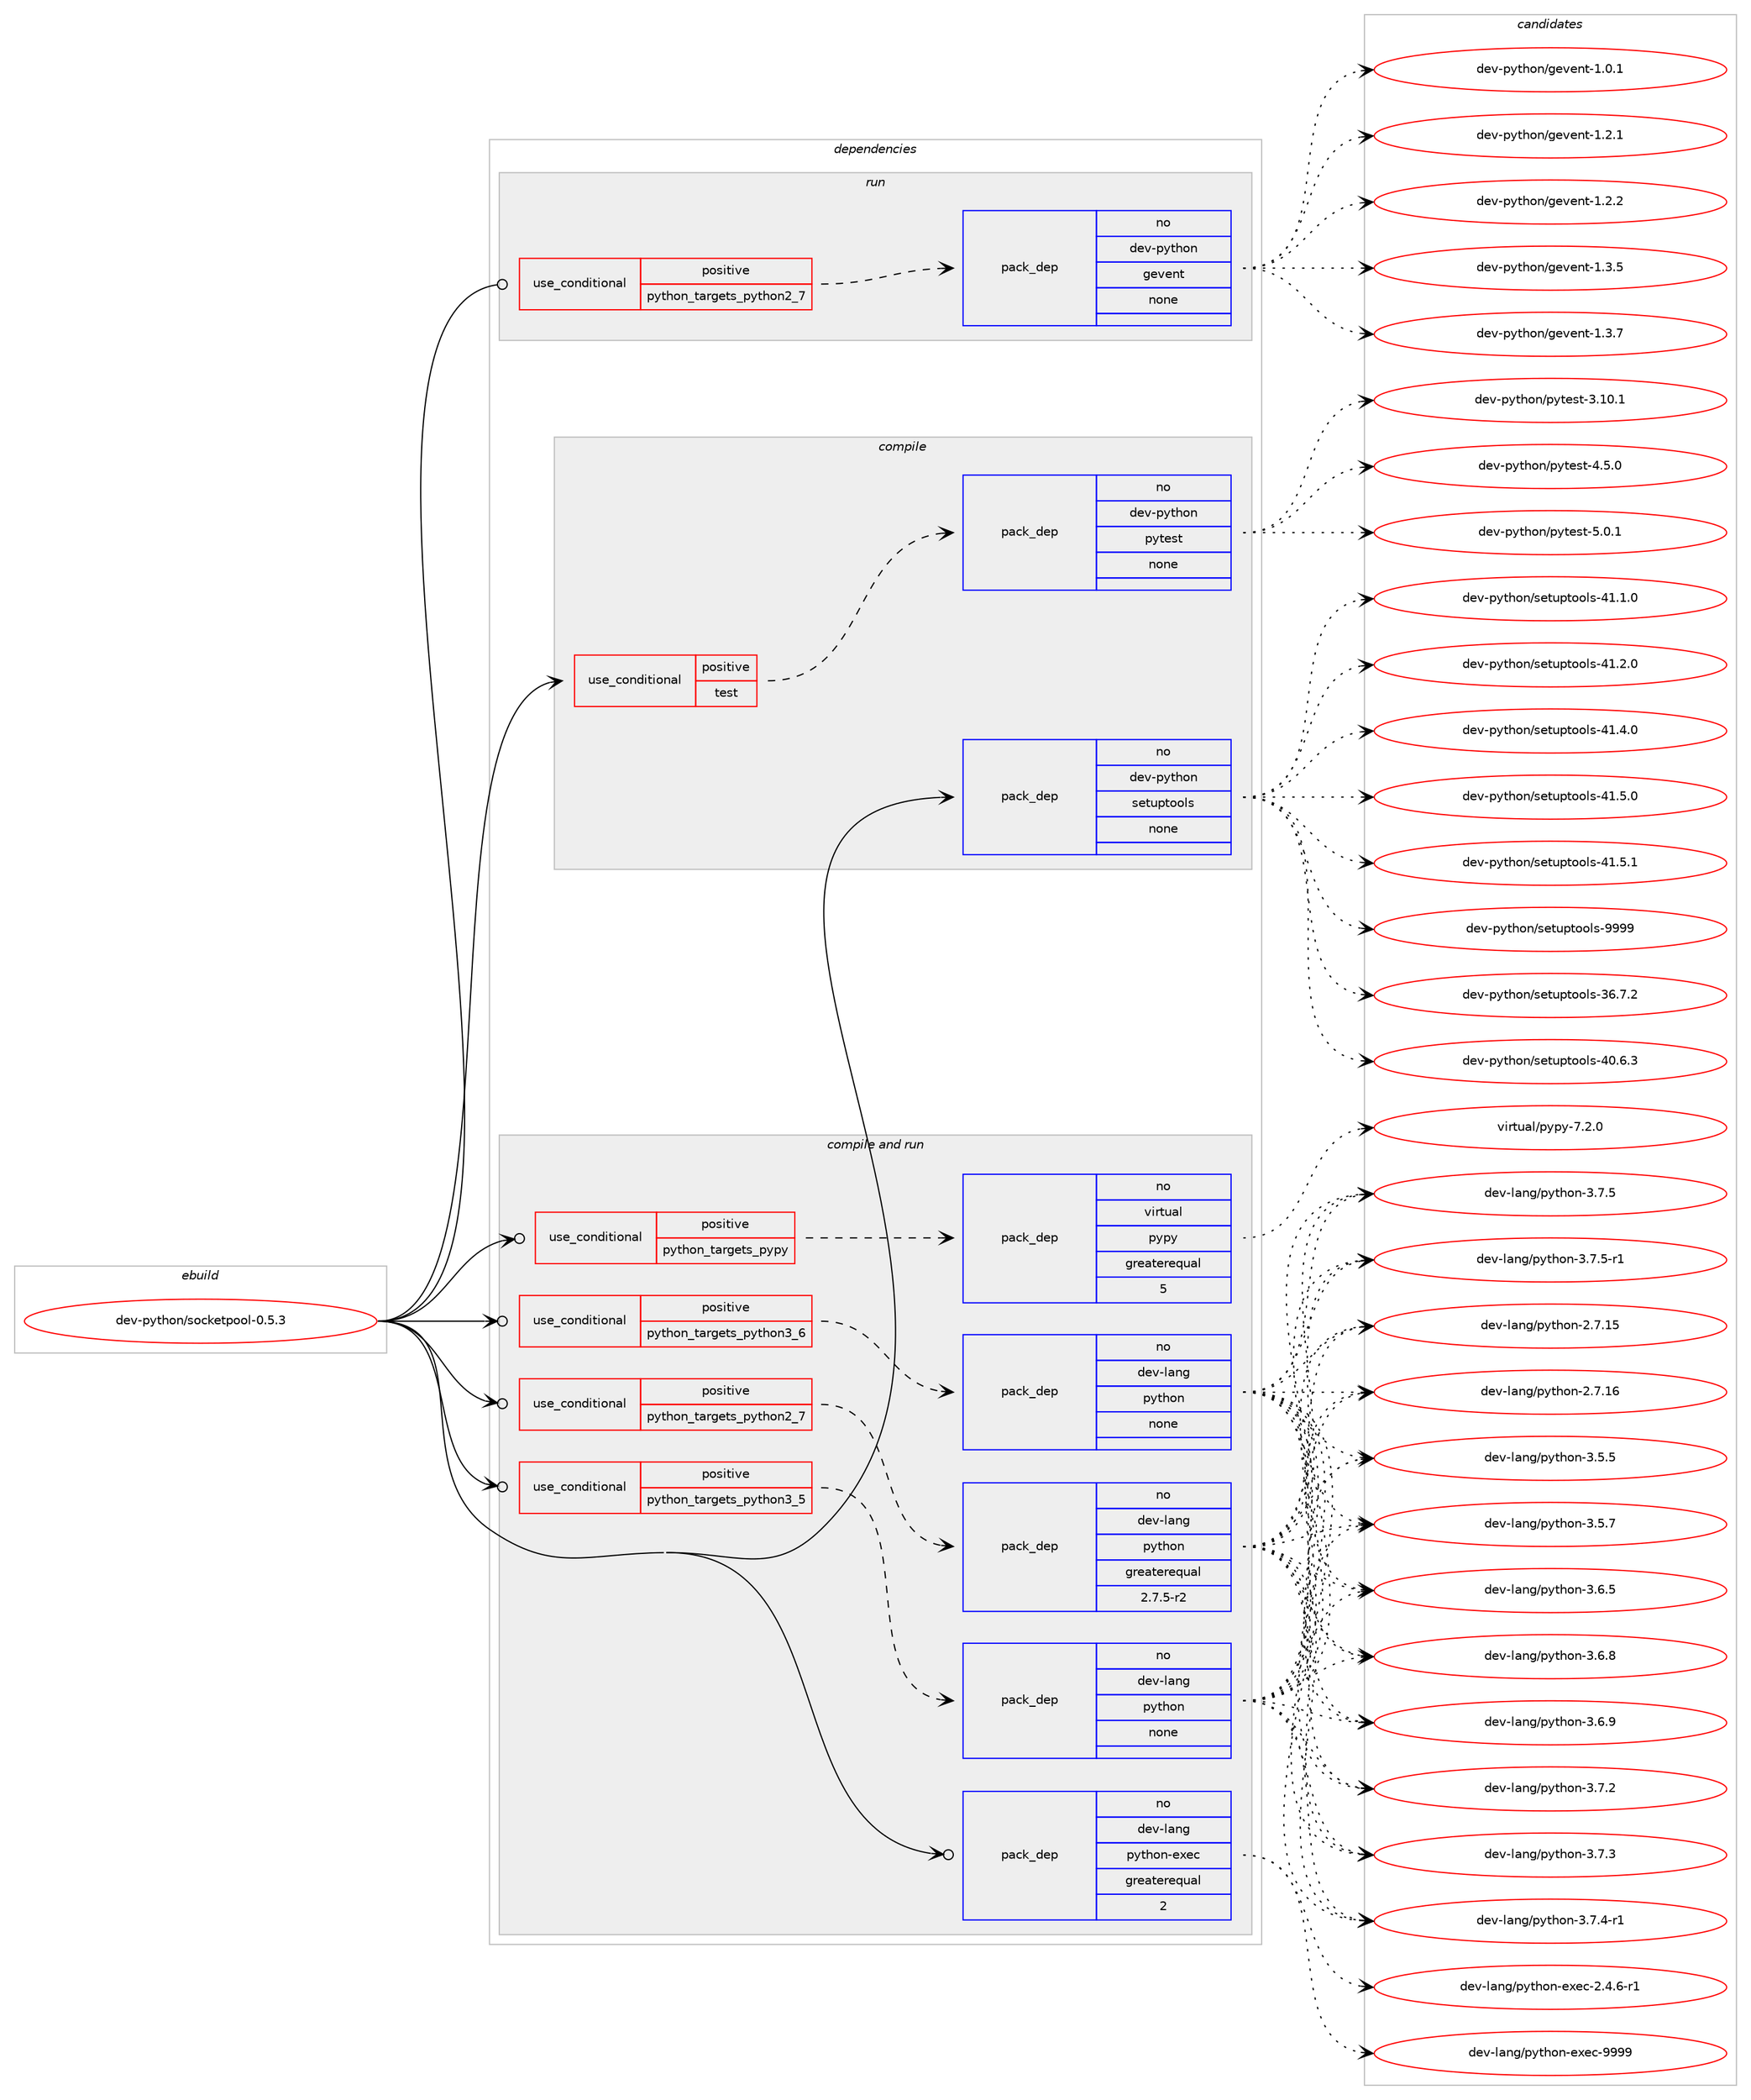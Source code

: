 digraph prolog {

# *************
# Graph options
# *************

newrank=true;
concentrate=true;
compound=true;
graph [rankdir=LR,fontname=Helvetica,fontsize=10,ranksep=1.5];#, ranksep=2.5, nodesep=0.2];
edge  [arrowhead=vee];
node  [fontname=Helvetica,fontsize=10];

# **********
# The ebuild
# **********

subgraph cluster_leftcol {
color=gray;
rank=same;
label=<<i>ebuild</i>>;
id [label="dev-python/socketpool-0.5.3", color=red, width=4, href="../dev-python/socketpool-0.5.3.svg"];
}

# ****************
# The dependencies
# ****************

subgraph cluster_midcol {
color=gray;
label=<<i>dependencies</i>>;
subgraph cluster_compile {
fillcolor="#eeeeee";
style=filled;
label=<<i>compile</i>>;
subgraph cond149516 {
dependency637695 [label=<<TABLE BORDER="0" CELLBORDER="1" CELLSPACING="0" CELLPADDING="4"><TR><TD ROWSPAN="3" CELLPADDING="10">use_conditional</TD></TR><TR><TD>positive</TD></TR><TR><TD>test</TD></TR></TABLE>>, shape=none, color=red];
subgraph pack476298 {
dependency637696 [label=<<TABLE BORDER="0" CELLBORDER="1" CELLSPACING="0" CELLPADDING="4" WIDTH="220"><TR><TD ROWSPAN="6" CELLPADDING="30">pack_dep</TD></TR><TR><TD WIDTH="110">no</TD></TR><TR><TD>dev-python</TD></TR><TR><TD>pytest</TD></TR><TR><TD>none</TD></TR><TR><TD></TD></TR></TABLE>>, shape=none, color=blue];
}
dependency637695:e -> dependency637696:w [weight=20,style="dashed",arrowhead="vee"];
}
id:e -> dependency637695:w [weight=20,style="solid",arrowhead="vee"];
subgraph pack476299 {
dependency637697 [label=<<TABLE BORDER="0" CELLBORDER="1" CELLSPACING="0" CELLPADDING="4" WIDTH="220"><TR><TD ROWSPAN="6" CELLPADDING="30">pack_dep</TD></TR><TR><TD WIDTH="110">no</TD></TR><TR><TD>dev-python</TD></TR><TR><TD>setuptools</TD></TR><TR><TD>none</TD></TR><TR><TD></TD></TR></TABLE>>, shape=none, color=blue];
}
id:e -> dependency637697:w [weight=20,style="solid",arrowhead="vee"];
}
subgraph cluster_compileandrun {
fillcolor="#eeeeee";
style=filled;
label=<<i>compile and run</i>>;
subgraph cond149517 {
dependency637698 [label=<<TABLE BORDER="0" CELLBORDER="1" CELLSPACING="0" CELLPADDING="4"><TR><TD ROWSPAN="3" CELLPADDING="10">use_conditional</TD></TR><TR><TD>positive</TD></TR><TR><TD>python_targets_pypy</TD></TR></TABLE>>, shape=none, color=red];
subgraph pack476300 {
dependency637699 [label=<<TABLE BORDER="0" CELLBORDER="1" CELLSPACING="0" CELLPADDING="4" WIDTH="220"><TR><TD ROWSPAN="6" CELLPADDING="30">pack_dep</TD></TR><TR><TD WIDTH="110">no</TD></TR><TR><TD>virtual</TD></TR><TR><TD>pypy</TD></TR><TR><TD>greaterequal</TD></TR><TR><TD>5</TD></TR></TABLE>>, shape=none, color=blue];
}
dependency637698:e -> dependency637699:w [weight=20,style="dashed",arrowhead="vee"];
}
id:e -> dependency637698:w [weight=20,style="solid",arrowhead="odotvee"];
subgraph cond149518 {
dependency637700 [label=<<TABLE BORDER="0" CELLBORDER="1" CELLSPACING="0" CELLPADDING="4"><TR><TD ROWSPAN="3" CELLPADDING="10">use_conditional</TD></TR><TR><TD>positive</TD></TR><TR><TD>python_targets_python2_7</TD></TR></TABLE>>, shape=none, color=red];
subgraph pack476301 {
dependency637701 [label=<<TABLE BORDER="0" CELLBORDER="1" CELLSPACING="0" CELLPADDING="4" WIDTH="220"><TR><TD ROWSPAN="6" CELLPADDING="30">pack_dep</TD></TR><TR><TD WIDTH="110">no</TD></TR><TR><TD>dev-lang</TD></TR><TR><TD>python</TD></TR><TR><TD>greaterequal</TD></TR><TR><TD>2.7.5-r2</TD></TR></TABLE>>, shape=none, color=blue];
}
dependency637700:e -> dependency637701:w [weight=20,style="dashed",arrowhead="vee"];
}
id:e -> dependency637700:w [weight=20,style="solid",arrowhead="odotvee"];
subgraph cond149519 {
dependency637702 [label=<<TABLE BORDER="0" CELLBORDER="1" CELLSPACING="0" CELLPADDING="4"><TR><TD ROWSPAN="3" CELLPADDING="10">use_conditional</TD></TR><TR><TD>positive</TD></TR><TR><TD>python_targets_python3_5</TD></TR></TABLE>>, shape=none, color=red];
subgraph pack476302 {
dependency637703 [label=<<TABLE BORDER="0" CELLBORDER="1" CELLSPACING="0" CELLPADDING="4" WIDTH="220"><TR><TD ROWSPAN="6" CELLPADDING="30">pack_dep</TD></TR><TR><TD WIDTH="110">no</TD></TR><TR><TD>dev-lang</TD></TR><TR><TD>python</TD></TR><TR><TD>none</TD></TR><TR><TD></TD></TR></TABLE>>, shape=none, color=blue];
}
dependency637702:e -> dependency637703:w [weight=20,style="dashed",arrowhead="vee"];
}
id:e -> dependency637702:w [weight=20,style="solid",arrowhead="odotvee"];
subgraph cond149520 {
dependency637704 [label=<<TABLE BORDER="0" CELLBORDER="1" CELLSPACING="0" CELLPADDING="4"><TR><TD ROWSPAN="3" CELLPADDING="10">use_conditional</TD></TR><TR><TD>positive</TD></TR><TR><TD>python_targets_python3_6</TD></TR></TABLE>>, shape=none, color=red];
subgraph pack476303 {
dependency637705 [label=<<TABLE BORDER="0" CELLBORDER="1" CELLSPACING="0" CELLPADDING="4" WIDTH="220"><TR><TD ROWSPAN="6" CELLPADDING="30">pack_dep</TD></TR><TR><TD WIDTH="110">no</TD></TR><TR><TD>dev-lang</TD></TR><TR><TD>python</TD></TR><TR><TD>none</TD></TR><TR><TD></TD></TR></TABLE>>, shape=none, color=blue];
}
dependency637704:e -> dependency637705:w [weight=20,style="dashed",arrowhead="vee"];
}
id:e -> dependency637704:w [weight=20,style="solid",arrowhead="odotvee"];
subgraph pack476304 {
dependency637706 [label=<<TABLE BORDER="0" CELLBORDER="1" CELLSPACING="0" CELLPADDING="4" WIDTH="220"><TR><TD ROWSPAN="6" CELLPADDING="30">pack_dep</TD></TR><TR><TD WIDTH="110">no</TD></TR><TR><TD>dev-lang</TD></TR><TR><TD>python-exec</TD></TR><TR><TD>greaterequal</TD></TR><TR><TD>2</TD></TR></TABLE>>, shape=none, color=blue];
}
id:e -> dependency637706:w [weight=20,style="solid",arrowhead="odotvee"];
}
subgraph cluster_run {
fillcolor="#eeeeee";
style=filled;
label=<<i>run</i>>;
subgraph cond149521 {
dependency637707 [label=<<TABLE BORDER="0" CELLBORDER="1" CELLSPACING="0" CELLPADDING="4"><TR><TD ROWSPAN="3" CELLPADDING="10">use_conditional</TD></TR><TR><TD>positive</TD></TR><TR><TD>python_targets_python2_7</TD></TR></TABLE>>, shape=none, color=red];
subgraph pack476305 {
dependency637708 [label=<<TABLE BORDER="0" CELLBORDER="1" CELLSPACING="0" CELLPADDING="4" WIDTH="220"><TR><TD ROWSPAN="6" CELLPADDING="30">pack_dep</TD></TR><TR><TD WIDTH="110">no</TD></TR><TR><TD>dev-python</TD></TR><TR><TD>gevent</TD></TR><TR><TD>none</TD></TR><TR><TD></TD></TR></TABLE>>, shape=none, color=blue];
}
dependency637707:e -> dependency637708:w [weight=20,style="dashed",arrowhead="vee"];
}
id:e -> dependency637707:w [weight=20,style="solid",arrowhead="odot"];
}
}

# **************
# The candidates
# **************

subgraph cluster_choices {
rank=same;
color=gray;
label=<<i>candidates</i>>;

subgraph choice476298 {
color=black;
nodesep=1;
choice100101118451121211161041111104711212111610111511645514649484649 [label="dev-python/pytest-3.10.1", color=red, width=4,href="../dev-python/pytest-3.10.1.svg"];
choice1001011184511212111610411111047112121116101115116455246534648 [label="dev-python/pytest-4.5.0", color=red, width=4,href="../dev-python/pytest-4.5.0.svg"];
choice1001011184511212111610411111047112121116101115116455346484649 [label="dev-python/pytest-5.0.1", color=red, width=4,href="../dev-python/pytest-5.0.1.svg"];
dependency637696:e -> choice100101118451121211161041111104711212111610111511645514649484649:w [style=dotted,weight="100"];
dependency637696:e -> choice1001011184511212111610411111047112121116101115116455246534648:w [style=dotted,weight="100"];
dependency637696:e -> choice1001011184511212111610411111047112121116101115116455346484649:w [style=dotted,weight="100"];
}
subgraph choice476299 {
color=black;
nodesep=1;
choice100101118451121211161041111104711510111611711211611111110811545515446554650 [label="dev-python/setuptools-36.7.2", color=red, width=4,href="../dev-python/setuptools-36.7.2.svg"];
choice100101118451121211161041111104711510111611711211611111110811545524846544651 [label="dev-python/setuptools-40.6.3", color=red, width=4,href="../dev-python/setuptools-40.6.3.svg"];
choice100101118451121211161041111104711510111611711211611111110811545524946494648 [label="dev-python/setuptools-41.1.0", color=red, width=4,href="../dev-python/setuptools-41.1.0.svg"];
choice100101118451121211161041111104711510111611711211611111110811545524946504648 [label="dev-python/setuptools-41.2.0", color=red, width=4,href="../dev-python/setuptools-41.2.0.svg"];
choice100101118451121211161041111104711510111611711211611111110811545524946524648 [label="dev-python/setuptools-41.4.0", color=red, width=4,href="../dev-python/setuptools-41.4.0.svg"];
choice100101118451121211161041111104711510111611711211611111110811545524946534648 [label="dev-python/setuptools-41.5.0", color=red, width=4,href="../dev-python/setuptools-41.5.0.svg"];
choice100101118451121211161041111104711510111611711211611111110811545524946534649 [label="dev-python/setuptools-41.5.1", color=red, width=4,href="../dev-python/setuptools-41.5.1.svg"];
choice10010111845112121116104111110471151011161171121161111111081154557575757 [label="dev-python/setuptools-9999", color=red, width=4,href="../dev-python/setuptools-9999.svg"];
dependency637697:e -> choice100101118451121211161041111104711510111611711211611111110811545515446554650:w [style=dotted,weight="100"];
dependency637697:e -> choice100101118451121211161041111104711510111611711211611111110811545524846544651:w [style=dotted,weight="100"];
dependency637697:e -> choice100101118451121211161041111104711510111611711211611111110811545524946494648:w [style=dotted,weight="100"];
dependency637697:e -> choice100101118451121211161041111104711510111611711211611111110811545524946504648:w [style=dotted,weight="100"];
dependency637697:e -> choice100101118451121211161041111104711510111611711211611111110811545524946524648:w [style=dotted,weight="100"];
dependency637697:e -> choice100101118451121211161041111104711510111611711211611111110811545524946534648:w [style=dotted,weight="100"];
dependency637697:e -> choice100101118451121211161041111104711510111611711211611111110811545524946534649:w [style=dotted,weight="100"];
dependency637697:e -> choice10010111845112121116104111110471151011161171121161111111081154557575757:w [style=dotted,weight="100"];
}
subgraph choice476300 {
color=black;
nodesep=1;
choice1181051141161179710847112121112121455546504648 [label="virtual/pypy-7.2.0", color=red, width=4,href="../virtual/pypy-7.2.0.svg"];
dependency637699:e -> choice1181051141161179710847112121112121455546504648:w [style=dotted,weight="100"];
}
subgraph choice476301 {
color=black;
nodesep=1;
choice10010111845108971101034711212111610411111045504655464953 [label="dev-lang/python-2.7.15", color=red, width=4,href="../dev-lang/python-2.7.15.svg"];
choice10010111845108971101034711212111610411111045504655464954 [label="dev-lang/python-2.7.16", color=red, width=4,href="../dev-lang/python-2.7.16.svg"];
choice100101118451089711010347112121116104111110455146534653 [label="dev-lang/python-3.5.5", color=red, width=4,href="../dev-lang/python-3.5.5.svg"];
choice100101118451089711010347112121116104111110455146534655 [label="dev-lang/python-3.5.7", color=red, width=4,href="../dev-lang/python-3.5.7.svg"];
choice100101118451089711010347112121116104111110455146544653 [label="dev-lang/python-3.6.5", color=red, width=4,href="../dev-lang/python-3.6.5.svg"];
choice100101118451089711010347112121116104111110455146544656 [label="dev-lang/python-3.6.8", color=red, width=4,href="../dev-lang/python-3.6.8.svg"];
choice100101118451089711010347112121116104111110455146544657 [label="dev-lang/python-3.6.9", color=red, width=4,href="../dev-lang/python-3.6.9.svg"];
choice100101118451089711010347112121116104111110455146554650 [label="dev-lang/python-3.7.2", color=red, width=4,href="../dev-lang/python-3.7.2.svg"];
choice100101118451089711010347112121116104111110455146554651 [label="dev-lang/python-3.7.3", color=red, width=4,href="../dev-lang/python-3.7.3.svg"];
choice1001011184510897110103471121211161041111104551465546524511449 [label="dev-lang/python-3.7.4-r1", color=red, width=4,href="../dev-lang/python-3.7.4-r1.svg"];
choice100101118451089711010347112121116104111110455146554653 [label="dev-lang/python-3.7.5", color=red, width=4,href="../dev-lang/python-3.7.5.svg"];
choice1001011184510897110103471121211161041111104551465546534511449 [label="dev-lang/python-3.7.5-r1", color=red, width=4,href="../dev-lang/python-3.7.5-r1.svg"];
dependency637701:e -> choice10010111845108971101034711212111610411111045504655464953:w [style=dotted,weight="100"];
dependency637701:e -> choice10010111845108971101034711212111610411111045504655464954:w [style=dotted,weight="100"];
dependency637701:e -> choice100101118451089711010347112121116104111110455146534653:w [style=dotted,weight="100"];
dependency637701:e -> choice100101118451089711010347112121116104111110455146534655:w [style=dotted,weight="100"];
dependency637701:e -> choice100101118451089711010347112121116104111110455146544653:w [style=dotted,weight="100"];
dependency637701:e -> choice100101118451089711010347112121116104111110455146544656:w [style=dotted,weight="100"];
dependency637701:e -> choice100101118451089711010347112121116104111110455146544657:w [style=dotted,weight="100"];
dependency637701:e -> choice100101118451089711010347112121116104111110455146554650:w [style=dotted,weight="100"];
dependency637701:e -> choice100101118451089711010347112121116104111110455146554651:w [style=dotted,weight="100"];
dependency637701:e -> choice1001011184510897110103471121211161041111104551465546524511449:w [style=dotted,weight="100"];
dependency637701:e -> choice100101118451089711010347112121116104111110455146554653:w [style=dotted,weight="100"];
dependency637701:e -> choice1001011184510897110103471121211161041111104551465546534511449:w [style=dotted,weight="100"];
}
subgraph choice476302 {
color=black;
nodesep=1;
choice10010111845108971101034711212111610411111045504655464953 [label="dev-lang/python-2.7.15", color=red, width=4,href="../dev-lang/python-2.7.15.svg"];
choice10010111845108971101034711212111610411111045504655464954 [label="dev-lang/python-2.7.16", color=red, width=4,href="../dev-lang/python-2.7.16.svg"];
choice100101118451089711010347112121116104111110455146534653 [label="dev-lang/python-3.5.5", color=red, width=4,href="../dev-lang/python-3.5.5.svg"];
choice100101118451089711010347112121116104111110455146534655 [label="dev-lang/python-3.5.7", color=red, width=4,href="../dev-lang/python-3.5.7.svg"];
choice100101118451089711010347112121116104111110455146544653 [label="dev-lang/python-3.6.5", color=red, width=4,href="../dev-lang/python-3.6.5.svg"];
choice100101118451089711010347112121116104111110455146544656 [label="dev-lang/python-3.6.8", color=red, width=4,href="../dev-lang/python-3.6.8.svg"];
choice100101118451089711010347112121116104111110455146544657 [label="dev-lang/python-3.6.9", color=red, width=4,href="../dev-lang/python-3.6.9.svg"];
choice100101118451089711010347112121116104111110455146554650 [label="dev-lang/python-3.7.2", color=red, width=4,href="../dev-lang/python-3.7.2.svg"];
choice100101118451089711010347112121116104111110455146554651 [label="dev-lang/python-3.7.3", color=red, width=4,href="../dev-lang/python-3.7.3.svg"];
choice1001011184510897110103471121211161041111104551465546524511449 [label="dev-lang/python-3.7.4-r1", color=red, width=4,href="../dev-lang/python-3.7.4-r1.svg"];
choice100101118451089711010347112121116104111110455146554653 [label="dev-lang/python-3.7.5", color=red, width=4,href="../dev-lang/python-3.7.5.svg"];
choice1001011184510897110103471121211161041111104551465546534511449 [label="dev-lang/python-3.7.5-r1", color=red, width=4,href="../dev-lang/python-3.7.5-r1.svg"];
dependency637703:e -> choice10010111845108971101034711212111610411111045504655464953:w [style=dotted,weight="100"];
dependency637703:e -> choice10010111845108971101034711212111610411111045504655464954:w [style=dotted,weight="100"];
dependency637703:e -> choice100101118451089711010347112121116104111110455146534653:w [style=dotted,weight="100"];
dependency637703:e -> choice100101118451089711010347112121116104111110455146534655:w [style=dotted,weight="100"];
dependency637703:e -> choice100101118451089711010347112121116104111110455146544653:w [style=dotted,weight="100"];
dependency637703:e -> choice100101118451089711010347112121116104111110455146544656:w [style=dotted,weight="100"];
dependency637703:e -> choice100101118451089711010347112121116104111110455146544657:w [style=dotted,weight="100"];
dependency637703:e -> choice100101118451089711010347112121116104111110455146554650:w [style=dotted,weight="100"];
dependency637703:e -> choice100101118451089711010347112121116104111110455146554651:w [style=dotted,weight="100"];
dependency637703:e -> choice1001011184510897110103471121211161041111104551465546524511449:w [style=dotted,weight="100"];
dependency637703:e -> choice100101118451089711010347112121116104111110455146554653:w [style=dotted,weight="100"];
dependency637703:e -> choice1001011184510897110103471121211161041111104551465546534511449:w [style=dotted,weight="100"];
}
subgraph choice476303 {
color=black;
nodesep=1;
choice10010111845108971101034711212111610411111045504655464953 [label="dev-lang/python-2.7.15", color=red, width=4,href="../dev-lang/python-2.7.15.svg"];
choice10010111845108971101034711212111610411111045504655464954 [label="dev-lang/python-2.7.16", color=red, width=4,href="../dev-lang/python-2.7.16.svg"];
choice100101118451089711010347112121116104111110455146534653 [label="dev-lang/python-3.5.5", color=red, width=4,href="../dev-lang/python-3.5.5.svg"];
choice100101118451089711010347112121116104111110455146534655 [label="dev-lang/python-3.5.7", color=red, width=4,href="../dev-lang/python-3.5.7.svg"];
choice100101118451089711010347112121116104111110455146544653 [label="dev-lang/python-3.6.5", color=red, width=4,href="../dev-lang/python-3.6.5.svg"];
choice100101118451089711010347112121116104111110455146544656 [label="dev-lang/python-3.6.8", color=red, width=4,href="../dev-lang/python-3.6.8.svg"];
choice100101118451089711010347112121116104111110455146544657 [label="dev-lang/python-3.6.9", color=red, width=4,href="../dev-lang/python-3.6.9.svg"];
choice100101118451089711010347112121116104111110455146554650 [label="dev-lang/python-3.7.2", color=red, width=4,href="../dev-lang/python-3.7.2.svg"];
choice100101118451089711010347112121116104111110455146554651 [label="dev-lang/python-3.7.3", color=red, width=4,href="../dev-lang/python-3.7.3.svg"];
choice1001011184510897110103471121211161041111104551465546524511449 [label="dev-lang/python-3.7.4-r1", color=red, width=4,href="../dev-lang/python-3.7.4-r1.svg"];
choice100101118451089711010347112121116104111110455146554653 [label="dev-lang/python-3.7.5", color=red, width=4,href="../dev-lang/python-3.7.5.svg"];
choice1001011184510897110103471121211161041111104551465546534511449 [label="dev-lang/python-3.7.5-r1", color=red, width=4,href="../dev-lang/python-3.7.5-r1.svg"];
dependency637705:e -> choice10010111845108971101034711212111610411111045504655464953:w [style=dotted,weight="100"];
dependency637705:e -> choice10010111845108971101034711212111610411111045504655464954:w [style=dotted,weight="100"];
dependency637705:e -> choice100101118451089711010347112121116104111110455146534653:w [style=dotted,weight="100"];
dependency637705:e -> choice100101118451089711010347112121116104111110455146534655:w [style=dotted,weight="100"];
dependency637705:e -> choice100101118451089711010347112121116104111110455146544653:w [style=dotted,weight="100"];
dependency637705:e -> choice100101118451089711010347112121116104111110455146544656:w [style=dotted,weight="100"];
dependency637705:e -> choice100101118451089711010347112121116104111110455146544657:w [style=dotted,weight="100"];
dependency637705:e -> choice100101118451089711010347112121116104111110455146554650:w [style=dotted,weight="100"];
dependency637705:e -> choice100101118451089711010347112121116104111110455146554651:w [style=dotted,weight="100"];
dependency637705:e -> choice1001011184510897110103471121211161041111104551465546524511449:w [style=dotted,weight="100"];
dependency637705:e -> choice100101118451089711010347112121116104111110455146554653:w [style=dotted,weight="100"];
dependency637705:e -> choice1001011184510897110103471121211161041111104551465546534511449:w [style=dotted,weight="100"];
}
subgraph choice476304 {
color=black;
nodesep=1;
choice10010111845108971101034711212111610411111045101120101994550465246544511449 [label="dev-lang/python-exec-2.4.6-r1", color=red, width=4,href="../dev-lang/python-exec-2.4.6-r1.svg"];
choice10010111845108971101034711212111610411111045101120101994557575757 [label="dev-lang/python-exec-9999", color=red, width=4,href="../dev-lang/python-exec-9999.svg"];
dependency637706:e -> choice10010111845108971101034711212111610411111045101120101994550465246544511449:w [style=dotted,weight="100"];
dependency637706:e -> choice10010111845108971101034711212111610411111045101120101994557575757:w [style=dotted,weight="100"];
}
subgraph choice476305 {
color=black;
nodesep=1;
choice1001011184511212111610411111047103101118101110116454946484649 [label="dev-python/gevent-1.0.1", color=red, width=4,href="../dev-python/gevent-1.0.1.svg"];
choice1001011184511212111610411111047103101118101110116454946504649 [label="dev-python/gevent-1.2.1", color=red, width=4,href="../dev-python/gevent-1.2.1.svg"];
choice1001011184511212111610411111047103101118101110116454946504650 [label="dev-python/gevent-1.2.2", color=red, width=4,href="../dev-python/gevent-1.2.2.svg"];
choice1001011184511212111610411111047103101118101110116454946514653 [label="dev-python/gevent-1.3.5", color=red, width=4,href="../dev-python/gevent-1.3.5.svg"];
choice1001011184511212111610411111047103101118101110116454946514655 [label="dev-python/gevent-1.3.7", color=red, width=4,href="../dev-python/gevent-1.3.7.svg"];
dependency637708:e -> choice1001011184511212111610411111047103101118101110116454946484649:w [style=dotted,weight="100"];
dependency637708:e -> choice1001011184511212111610411111047103101118101110116454946504649:w [style=dotted,weight="100"];
dependency637708:e -> choice1001011184511212111610411111047103101118101110116454946504650:w [style=dotted,weight="100"];
dependency637708:e -> choice1001011184511212111610411111047103101118101110116454946514653:w [style=dotted,weight="100"];
dependency637708:e -> choice1001011184511212111610411111047103101118101110116454946514655:w [style=dotted,weight="100"];
}
}

}
